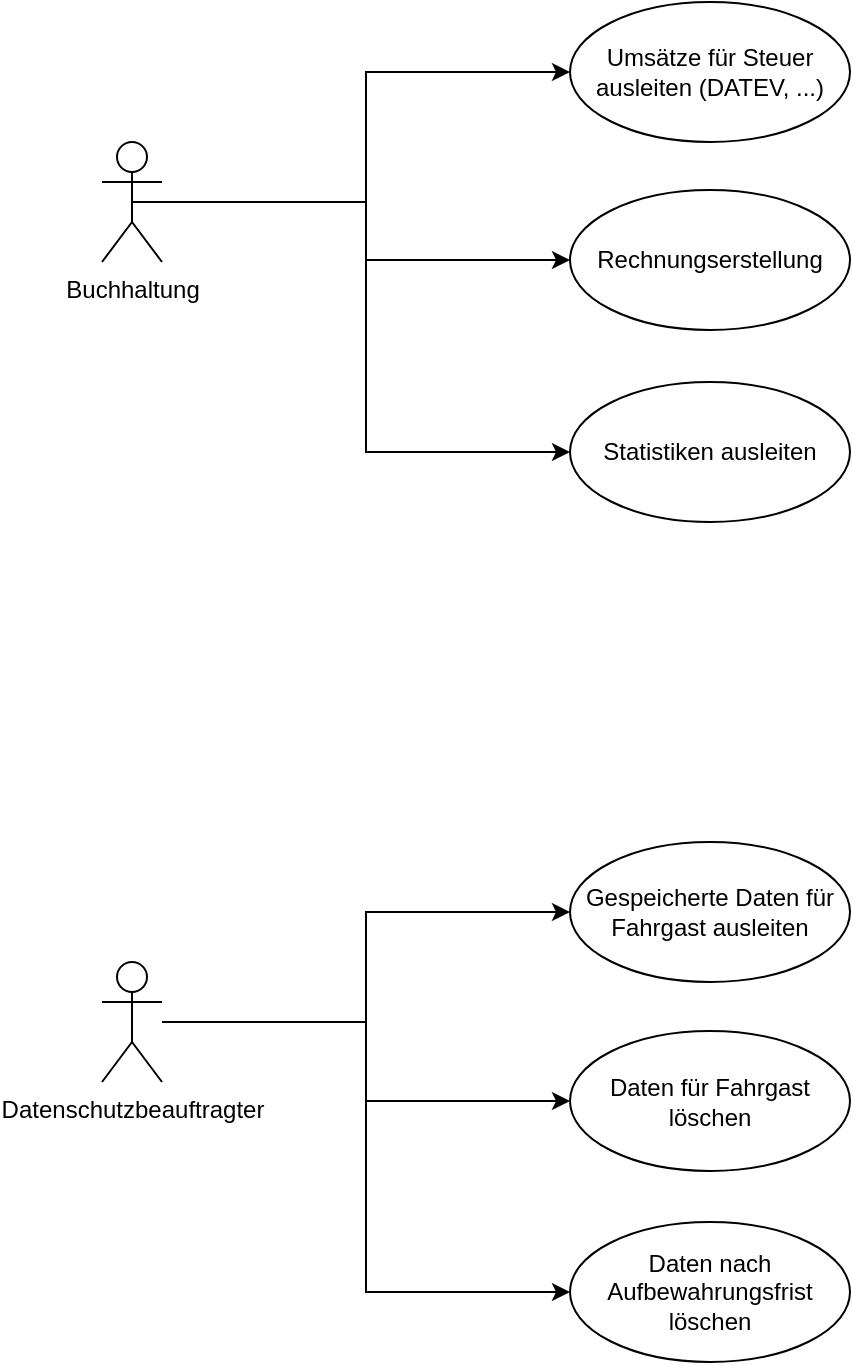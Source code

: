 <mxfile version="24.0.7" type="device">
  <diagram name="Seite-1" id="2PgDOUDFxBphw49bBUia">
    <mxGraphModel dx="1930" dy="688" grid="1" gridSize="10" guides="1" tooltips="1" connect="1" arrows="1" fold="1" page="1" pageScale="1" pageWidth="827" pageHeight="1169" math="0" shadow="0">
      <root>
        <mxCell id="0" />
        <mxCell id="1" parent="0" />
        <mxCell id="w0nArpTBlYgBx_yMhGI9-10" style="edgeStyle=orthogonalEdgeStyle;rounded=0;orthogonalLoop=1;jettySize=auto;html=1;exitX=0.5;exitY=0.5;exitDx=0;exitDy=0;exitPerimeter=0;entryX=0;entryY=0.5;entryDx=0;entryDy=0;" edge="1" parent="1" source="w0nArpTBlYgBx_yMhGI9-1" target="w0nArpTBlYgBx_yMhGI9-3">
          <mxGeometry relative="1" as="geometry" />
        </mxCell>
        <mxCell id="w0nArpTBlYgBx_yMhGI9-11" style="edgeStyle=orthogonalEdgeStyle;rounded=0;orthogonalLoop=1;jettySize=auto;html=1;entryX=0;entryY=0.5;entryDx=0;entryDy=0;" edge="1" parent="1" source="w0nArpTBlYgBx_yMhGI9-1" target="w0nArpTBlYgBx_yMhGI9-4">
          <mxGeometry relative="1" as="geometry" />
        </mxCell>
        <mxCell id="w0nArpTBlYgBx_yMhGI9-12" style="edgeStyle=orthogonalEdgeStyle;rounded=0;orthogonalLoop=1;jettySize=auto;html=1;entryX=0;entryY=0.5;entryDx=0;entryDy=0;" edge="1" parent="1" source="w0nArpTBlYgBx_yMhGI9-1" target="w0nArpTBlYgBx_yMhGI9-5">
          <mxGeometry relative="1" as="geometry" />
        </mxCell>
        <mxCell id="w0nArpTBlYgBx_yMhGI9-1" value="Buchhaltung" style="shape=umlActor;verticalLabelPosition=bottom;verticalAlign=top;html=1;outlineConnect=0;" vertex="1" parent="1">
          <mxGeometry x="40" y="140" width="30" height="60" as="geometry" />
        </mxCell>
        <mxCell id="w0nArpTBlYgBx_yMhGI9-3" value="Umsätze für Steuer ausleiten (DATEV, ...)" style="ellipse;whiteSpace=wrap;html=1;" vertex="1" parent="1">
          <mxGeometry x="274" y="70" width="140" height="70" as="geometry" />
        </mxCell>
        <mxCell id="w0nArpTBlYgBx_yMhGI9-4" value="Rechnungserstellung" style="ellipse;whiteSpace=wrap;html=1;" vertex="1" parent="1">
          <mxGeometry x="274" y="164" width="140" height="70" as="geometry" />
        </mxCell>
        <mxCell id="w0nArpTBlYgBx_yMhGI9-5" value="Statistiken ausleiten" style="ellipse;whiteSpace=wrap;html=1;" vertex="1" parent="1">
          <mxGeometry x="274" y="260" width="140" height="70" as="geometry" />
        </mxCell>
        <mxCell id="w0nArpTBlYgBx_yMhGI9-14" style="edgeStyle=orthogonalEdgeStyle;rounded=0;orthogonalLoop=1;jettySize=auto;html=1;entryX=0;entryY=0.5;entryDx=0;entryDy=0;" edge="1" parent="1" source="w0nArpTBlYgBx_yMhGI9-6" target="w0nArpTBlYgBx_yMhGI9-8">
          <mxGeometry relative="1" as="geometry" />
        </mxCell>
        <mxCell id="w0nArpTBlYgBx_yMhGI9-15" style="edgeStyle=orthogonalEdgeStyle;rounded=0;orthogonalLoop=1;jettySize=auto;html=1;entryX=0;entryY=0.5;entryDx=0;entryDy=0;" edge="1" parent="1" source="w0nArpTBlYgBx_yMhGI9-6" target="w0nArpTBlYgBx_yMhGI9-9">
          <mxGeometry relative="1" as="geometry" />
        </mxCell>
        <mxCell id="w0nArpTBlYgBx_yMhGI9-6" value="Datenschutzbeauftragter" style="shape=umlActor;verticalLabelPosition=bottom;verticalAlign=top;html=1;" vertex="1" parent="1">
          <mxGeometry x="40" y="550" width="30" height="60" as="geometry" />
        </mxCell>
        <mxCell id="w0nArpTBlYgBx_yMhGI9-7" value="Gespeicherte Daten für Fahrgast ausleiten" style="ellipse;whiteSpace=wrap;html=1;" vertex="1" parent="1">
          <mxGeometry x="274" y="490" width="140" height="70" as="geometry" />
        </mxCell>
        <mxCell id="w0nArpTBlYgBx_yMhGI9-8" value="Daten für Fahrgast löschen" style="ellipse;whiteSpace=wrap;html=1;" vertex="1" parent="1">
          <mxGeometry x="274" y="584.5" width="140" height="70" as="geometry" />
        </mxCell>
        <mxCell id="w0nArpTBlYgBx_yMhGI9-9" value="Daten nach Aufbewahrungsfrist löschen" style="ellipse;whiteSpace=wrap;html=1;" vertex="1" parent="1">
          <mxGeometry x="274" y="680" width="140" height="70" as="geometry" />
        </mxCell>
        <mxCell id="w0nArpTBlYgBx_yMhGI9-13" style="edgeStyle=orthogonalEdgeStyle;rounded=0;orthogonalLoop=1;jettySize=auto;html=1;entryX=0;entryY=0.5;entryDx=0;entryDy=0;" edge="1" parent="1" source="w0nArpTBlYgBx_yMhGI9-6" target="w0nArpTBlYgBx_yMhGI9-7">
          <mxGeometry relative="1" as="geometry" />
        </mxCell>
      </root>
    </mxGraphModel>
  </diagram>
</mxfile>
